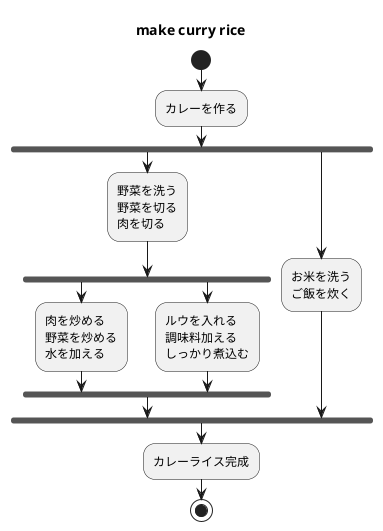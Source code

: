 @startuml 並列処理
title make curry rice 
start
:カレーを作る;
fork
:野菜を洗う
野菜を切る
肉を切る;
fork
:肉を炒める
野菜を炒める
水を加える;
fork again
:ルウを入れる
調味料加える
しっかり煮込む;
end fork
fork again
:お米を洗う
ご飯を炊く;
end fork
:カレーライス完成;
stop
@enduml